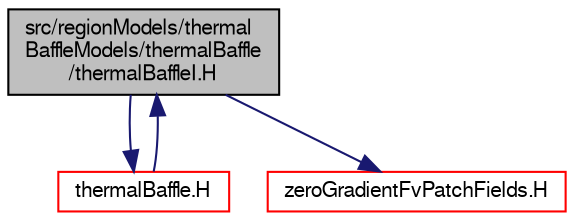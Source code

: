 digraph "src/regionModels/thermalBaffleModels/thermalBaffle/thermalBaffleI.H"
{
  bgcolor="transparent";
  edge [fontname="FreeSans",fontsize="10",labelfontname="FreeSans",labelfontsize="10"];
  node [fontname="FreeSans",fontsize="10",shape=record];
  Node0 [label="src/regionModels/thermal\lBaffleModels/thermalBaffle\l/thermalBaffleI.H",height=0.2,width=0.4,color="black", fillcolor="grey75", style="filled", fontcolor="black"];
  Node0 -> Node1 [color="midnightblue",fontsize="10",style="solid",fontname="FreeSans"];
  Node1 [label="thermalBaffle.H",height=0.2,width=0.4,color="red",URL="$a14432.html"];
  Node1 -> Node0 [color="midnightblue",fontsize="10",style="solid",fontname="FreeSans"];
  Node0 -> Node343 [color="midnightblue",fontsize="10",style="solid",fontname="FreeSans"];
  Node343 [label="zeroGradientFvPatchFields.H",height=0.2,width=0.4,color="red",URL="$a01547.html"];
}
